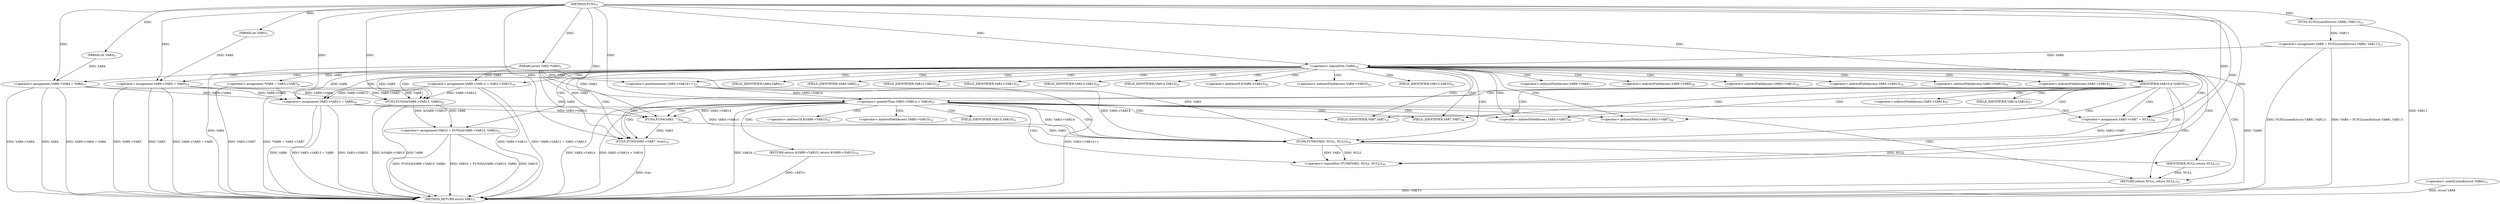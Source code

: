 digraph "FUN1" {  
"8" [label = <(METHOD,FUN1)<SUB>1</SUB>> ]
"105" [label = <(METHOD_RETURN,struct VAR1)<SUB>1</SUB>> ]
"9" [label = <(PARAM,struct VAR2 *VAR3)<SUB>1</SUB>> ]
"10" [label = <(PARAM,int VAR4)<SUB>3</SUB>> ]
"11" [label = <(PARAM,int VAR5)<SUB>3</SUB>> ]
"14" [label = <(&lt;operator&gt;.assignment,*VAR6 = VAR3-&gt;VAR7)<SUB>9</SUB>> ]
"21" [label = <(&lt;operator&gt;.assignment,VAR9 = FUN2(sizeof(struct VAR8), VAR11))<SUB>13</SUB>> ]
"32" [label = <(&lt;operator&gt;.assignment,VAR9-&gt;VAR4 = VAR4)<SUB>17</SUB>> ]
"37" [label = <(&lt;operator&gt;.assignment,VAR9-&gt;VAR5 = VAR5)<SUB>18</SUB>> ]
"42" [label = <(&lt;operator&gt;.assignment,VAR9-&gt;VAR12 = VAR3-&gt;VAR13)<SUB>19</SUB>> ]
"49" [label = <(&lt;operator&gt;.assignment,VAR3-&gt;VAR13 = VAR9)<SUB>20</SUB>> ]
"54" [label = <(&lt;operator&gt;.postIncrement,VAR3-&gt;VAR14++)<SUB>21</SUB>> ]
"58" [label = <(&lt;operator&gt;.assignment,VAR10 = FUN3(&amp;VAR9-&gt;VAR15, VAR6))<SUB>22</SUB>> ]
"81" [label = <(RETURN,return &amp;VAR9-&gt;VAR15;,return &amp;VAR9-&gt;VAR15;)<SUB>31</SUB>> ]
"87" [label = <(FUN5,FUN5(VAR3-&gt;VAR7, true))<SUB>33</SUB>> ]
"92" [label = <(&lt;operator&gt;.assignment,VAR3-&gt;VAR7 = NULL)<SUB>34</SUB>> ]
"103" [label = <(RETURN,return NULL;,return NULL;)<SUB>37</SUB>> ]
"28" [label = <(&lt;operator&gt;.logicalNot,!VAR9)<SUB>14</SUB>> ]
"67" [label = <(IDENTIFIER,VAR10,if (VAR10))<SUB>23</SUB>> ]
"71" [label = <(&lt;operator&gt;.greaterThan,VAR3-&gt;VAR14 &gt; VAR16)<SUB>27</SUB>> ]
"98" [label = <(&lt;operator&gt;.logicalNot,!FUN6(VAR3, NULL, NULL))<SUB>36</SUB>> ]
"104" [label = <(IDENTIFIER,NULL,return NULL;)<SUB>37</SUB>> ]
"23" [label = <(FUN2,FUN2(sizeof(struct VAR8), VAR11))<SUB>13</SUB>> ]
"60" [label = <(FUN3,FUN3(&amp;VAR9-&gt;VAR15, VAR6))<SUB>22</SUB>> ]
"77" [label = <(FUN4,FUN4(VAR3, &quot;&quot;))<SUB>28</SUB>> ]
"24" [label = <(&lt;operator&gt;.sizeOf,sizeof(struct VAR8))<SUB>13</SUB>> ]
"99" [label = <(FUN6,FUN6(VAR3, NULL, NULL))<SUB>36</SUB>> ]
"33" [label = <(&lt;operator&gt;.indirectFieldAccess,VAR9-&gt;VAR4)<SUB>17</SUB>> ]
"38" [label = <(&lt;operator&gt;.indirectFieldAccess,VAR9-&gt;VAR5)<SUB>18</SUB>> ]
"43" [label = <(&lt;operator&gt;.indirectFieldAccess,VAR9-&gt;VAR12)<SUB>19</SUB>> ]
"46" [label = <(&lt;operator&gt;.indirectFieldAccess,VAR3-&gt;VAR13)<SUB>19</SUB>> ]
"50" [label = <(&lt;operator&gt;.indirectFieldAccess,VAR3-&gt;VAR13)<SUB>20</SUB>> ]
"55" [label = <(&lt;operator&gt;.indirectFieldAccess,VAR3-&gt;VAR14)<SUB>21</SUB>> ]
"82" [label = <(&lt;operator&gt;.addressOf,&amp;VAR9-&gt;VAR15)<SUB>31</SUB>> ]
"88" [label = <(&lt;operator&gt;.indirectFieldAccess,VAR3-&gt;VAR7)<SUB>33</SUB>> ]
"93" [label = <(&lt;operator&gt;.indirectFieldAccess,VAR3-&gt;VAR7)<SUB>34</SUB>> ]
"35" [label = <(FIELD_IDENTIFIER,VAR4,VAR4)<SUB>17</SUB>> ]
"40" [label = <(FIELD_IDENTIFIER,VAR5,VAR5)<SUB>18</SUB>> ]
"45" [label = <(FIELD_IDENTIFIER,VAR12,VAR12)<SUB>19</SUB>> ]
"48" [label = <(FIELD_IDENTIFIER,VAR13,VAR13)<SUB>19</SUB>> ]
"52" [label = <(FIELD_IDENTIFIER,VAR13,VAR13)<SUB>20</SUB>> ]
"57" [label = <(FIELD_IDENTIFIER,VAR14,VAR14)<SUB>21</SUB>> ]
"61" [label = <(&lt;operator&gt;.addressOf,&amp;VAR9-&gt;VAR15)<SUB>22</SUB>> ]
"72" [label = <(&lt;operator&gt;.indirectFieldAccess,VAR3-&gt;VAR14)<SUB>27</SUB>> ]
"83" [label = <(&lt;operator&gt;.indirectFieldAccess,VAR9-&gt;VAR15)<SUB>31</SUB>> ]
"90" [label = <(FIELD_IDENTIFIER,VAR7,VAR7)<SUB>33</SUB>> ]
"95" [label = <(FIELD_IDENTIFIER,VAR7,VAR7)<SUB>34</SUB>> ]
"62" [label = <(&lt;operator&gt;.indirectFieldAccess,VAR9-&gt;VAR15)<SUB>22</SUB>> ]
"74" [label = <(FIELD_IDENTIFIER,VAR14,VAR14)<SUB>27</SUB>> ]
"85" [label = <(FIELD_IDENTIFIER,VAR15,VAR15)<SUB>31</SUB>> ]
"64" [label = <(FIELD_IDENTIFIER,VAR15,VAR15)<SUB>22</SUB>> ]
  "81" -> "105"  [ label = "DDG: &lt;RET&gt;"] 
  "103" -> "105"  [ label = "DDG: &lt;RET&gt;"] 
  "9" -> "105"  [ label = "DDG: VAR3"] 
  "14" -> "105"  [ label = "DDG: VAR3-&gt;VAR7"] 
  "14" -> "105"  [ label = "DDG: *VAR6 = VAR3-&gt;VAR7"] 
  "21" -> "105"  [ label = "DDG: FUN2(sizeof(struct VAR8), VAR11)"] 
  "21" -> "105"  [ label = "DDG: VAR9 = FUN2(sizeof(struct VAR8), VAR11)"] 
  "28" -> "105"  [ label = "DDG: !VAR9"] 
  "32" -> "105"  [ label = "DDG: VAR9-&gt;VAR4"] 
  "32" -> "105"  [ label = "DDG: VAR4"] 
  "32" -> "105"  [ label = "DDG: VAR9-&gt;VAR4 = VAR4"] 
  "37" -> "105"  [ label = "DDG: VAR9-&gt;VAR5"] 
  "37" -> "105"  [ label = "DDG: VAR5"] 
  "37" -> "105"  [ label = "DDG: VAR9-&gt;VAR5 = VAR5"] 
  "42" -> "105"  [ label = "DDG: VAR9-&gt;VAR12"] 
  "42" -> "105"  [ label = "DDG: VAR9-&gt;VAR12 = VAR3-&gt;VAR13"] 
  "49" -> "105"  [ label = "DDG: VAR3-&gt;VAR13"] 
  "49" -> "105"  [ label = "DDG: VAR9"] 
  "49" -> "105"  [ label = "DDG: VAR3-&gt;VAR13 = VAR9"] 
  "54" -> "105"  [ label = "DDG: VAR3-&gt;VAR14++"] 
  "58" -> "105"  [ label = "DDG: VAR10"] 
  "60" -> "105"  [ label = "DDG: &amp;VAR9-&gt;VAR15"] 
  "60" -> "105"  [ label = "DDG: VAR6"] 
  "58" -> "105"  [ label = "DDG: FUN3(&amp;VAR9-&gt;VAR15, VAR6)"] 
  "58" -> "105"  [ label = "DDG: VAR10 = FUN3(&amp;VAR9-&gt;VAR15, VAR6)"] 
  "71" -> "105"  [ label = "DDG: VAR3-&gt;VAR14"] 
  "71" -> "105"  [ label = "DDG: VAR3-&gt;VAR14 &gt; VAR16"] 
  "71" -> "105"  [ label = "DDG: VAR16"] 
  "24" -> "105"  [ label = "DDG: struct VAR8"] 
  "23" -> "105"  [ label = "DDG: VAR11"] 
  "87" -> "105"  [ label = "DDG: true"] 
  "8" -> "9"  [ label = "DDG: "] 
  "8" -> "10"  [ label = "DDG: "] 
  "8" -> "11"  [ label = "DDG: "] 
  "9" -> "14"  [ label = "DDG: VAR3"] 
  "23" -> "21"  [ label = "DDG: VAR11"] 
  "10" -> "32"  [ label = "DDG: VAR4"] 
  "8" -> "32"  [ label = "DDG: "] 
  "11" -> "37"  [ label = "DDG: VAR5"] 
  "8" -> "37"  [ label = "DDG: "] 
  "9" -> "42"  [ label = "DDG: VAR3"] 
  "28" -> "49"  [ label = "DDG: VAR9"] 
  "32" -> "49"  [ label = "DDG: VAR9-&gt;VAR4"] 
  "37" -> "49"  [ label = "DDG: VAR9-&gt;VAR5"] 
  "42" -> "49"  [ label = "DDG: VAR9-&gt;VAR12"] 
  "8" -> "49"  [ label = "DDG: "] 
  "60" -> "58"  [ label = "DDG: &amp;VAR9-&gt;VAR15"] 
  "60" -> "58"  [ label = "DDG: VAR6"] 
  "8" -> "92"  [ label = "DDG: "] 
  "104" -> "103"  [ label = "DDG: NULL"] 
  "9" -> "54"  [ label = "DDG: VAR3"] 
  "8" -> "67"  [ label = "DDG: "] 
  "9" -> "87"  [ label = "DDG: VAR3"] 
  "77" -> "87"  [ label = "DDG: VAR3"] 
  "8" -> "87"  [ label = "DDG: "] 
  "99" -> "104"  [ label = "DDG: NULL"] 
  "8" -> "104"  [ label = "DDG: "] 
  "8" -> "23"  [ label = "DDG: "] 
  "21" -> "28"  [ label = "DDG: VAR9"] 
  "8" -> "28"  [ label = "DDG: "] 
  "28" -> "60"  [ label = "DDG: VAR9"] 
  "32" -> "60"  [ label = "DDG: VAR9-&gt;VAR4"] 
  "37" -> "60"  [ label = "DDG: VAR9-&gt;VAR5"] 
  "42" -> "60"  [ label = "DDG: VAR9-&gt;VAR12"] 
  "8" -> "60"  [ label = "DDG: "] 
  "14" -> "60"  [ label = "DDG: VAR6"] 
  "9" -> "71"  [ label = "DDG: VAR3"] 
  "54" -> "71"  [ label = "DDG: VAR3-&gt;VAR14"] 
  "8" -> "71"  [ label = "DDG: "] 
  "99" -> "98"  [ label = "DDG: VAR3"] 
  "99" -> "98"  [ label = "DDG: NULL"] 
  "9" -> "77"  [ label = "DDG: VAR3"] 
  "49" -> "77"  [ label = "DDG: VAR3-&gt;VAR13"] 
  "71" -> "77"  [ label = "DDG: VAR3-&gt;VAR14"] 
  "8" -> "77"  [ label = "DDG: "] 
  "9" -> "99"  [ label = "DDG: VAR3"] 
  "49" -> "99"  [ label = "DDG: VAR3-&gt;VAR13"] 
  "54" -> "99"  [ label = "DDG: VAR3-&gt;VAR14"] 
  "71" -> "99"  [ label = "DDG: VAR3-&gt;VAR14"] 
  "77" -> "99"  [ label = "DDG: VAR3"] 
  "92" -> "99"  [ label = "DDG: VAR3-&gt;VAR7"] 
  "8" -> "99"  [ label = "DDG: "] 
  "28" -> "48"  [ label = "CDG: "] 
  "28" -> "32"  [ label = "CDG: "] 
  "28" -> "49"  [ label = "CDG: "] 
  "28" -> "60"  [ label = "CDG: "] 
  "28" -> "64"  [ label = "CDG: "] 
  "28" -> "42"  [ label = "CDG: "] 
  "28" -> "57"  [ label = "CDG: "] 
  "28" -> "98"  [ label = "CDG: "] 
  "28" -> "52"  [ label = "CDG: "] 
  "28" -> "37"  [ label = "CDG: "] 
  "28" -> "99"  [ label = "CDG: "] 
  "28" -> "46"  [ label = "CDG: "] 
  "28" -> "38"  [ label = "CDG: "] 
  "28" -> "103"  [ label = "CDG: "] 
  "28" -> "67"  [ label = "CDG: "] 
  "28" -> "95"  [ label = "CDG: "] 
  "28" -> "92"  [ label = "CDG: "] 
  "28" -> "45"  [ label = "CDG: "] 
  "28" -> "40"  [ label = "CDG: "] 
  "28" -> "50"  [ label = "CDG: "] 
  "28" -> "87"  [ label = "CDG: "] 
  "28" -> "35"  [ label = "CDG: "] 
  "28" -> "93"  [ label = "CDG: "] 
  "28" -> "90"  [ label = "CDG: "] 
  "28" -> "54"  [ label = "CDG: "] 
  "28" -> "43"  [ label = "CDG: "] 
  "28" -> "58"  [ label = "CDG: "] 
  "28" -> "33"  [ label = "CDG: "] 
  "28" -> "61"  [ label = "CDG: "] 
  "28" -> "88"  [ label = "CDG: "] 
  "28" -> "55"  [ label = "CDG: "] 
  "28" -> "62"  [ label = "CDG: "] 
  "67" -> "98"  [ label = "CDG: "] 
  "67" -> "99"  [ label = "CDG: "] 
  "67" -> "72"  [ label = "CDG: "] 
  "67" -> "103"  [ label = "CDG: "] 
  "67" -> "74"  [ label = "CDG: "] 
  "67" -> "95"  [ label = "CDG: "] 
  "67" -> "92"  [ label = "CDG: "] 
  "67" -> "87"  [ label = "CDG: "] 
  "67" -> "93"  [ label = "CDG: "] 
  "67" -> "90"  [ label = "CDG: "] 
  "67" -> "71"  [ label = "CDG: "] 
  "67" -> "88"  [ label = "CDG: "] 
  "71" -> "77"  [ label = "CDG: "] 
  "71" -> "98"  [ label = "CDG: "] 
  "71" -> "99"  [ label = "CDG: "] 
  "71" -> "81"  [ label = "CDG: "] 
  "71" -> "85"  [ label = "CDG: "] 
  "71" -> "103"  [ label = "CDG: "] 
  "71" -> "95"  [ label = "CDG: "] 
  "71" -> "92"  [ label = "CDG: "] 
  "71" -> "87"  [ label = "CDG: "] 
  "71" -> "82"  [ label = "CDG: "] 
  "71" -> "93"  [ label = "CDG: "] 
  "71" -> "90"  [ label = "CDG: "] 
  "71" -> "83"  [ label = "CDG: "] 
  "71" -> "88"  [ label = "CDG: "] 
}

